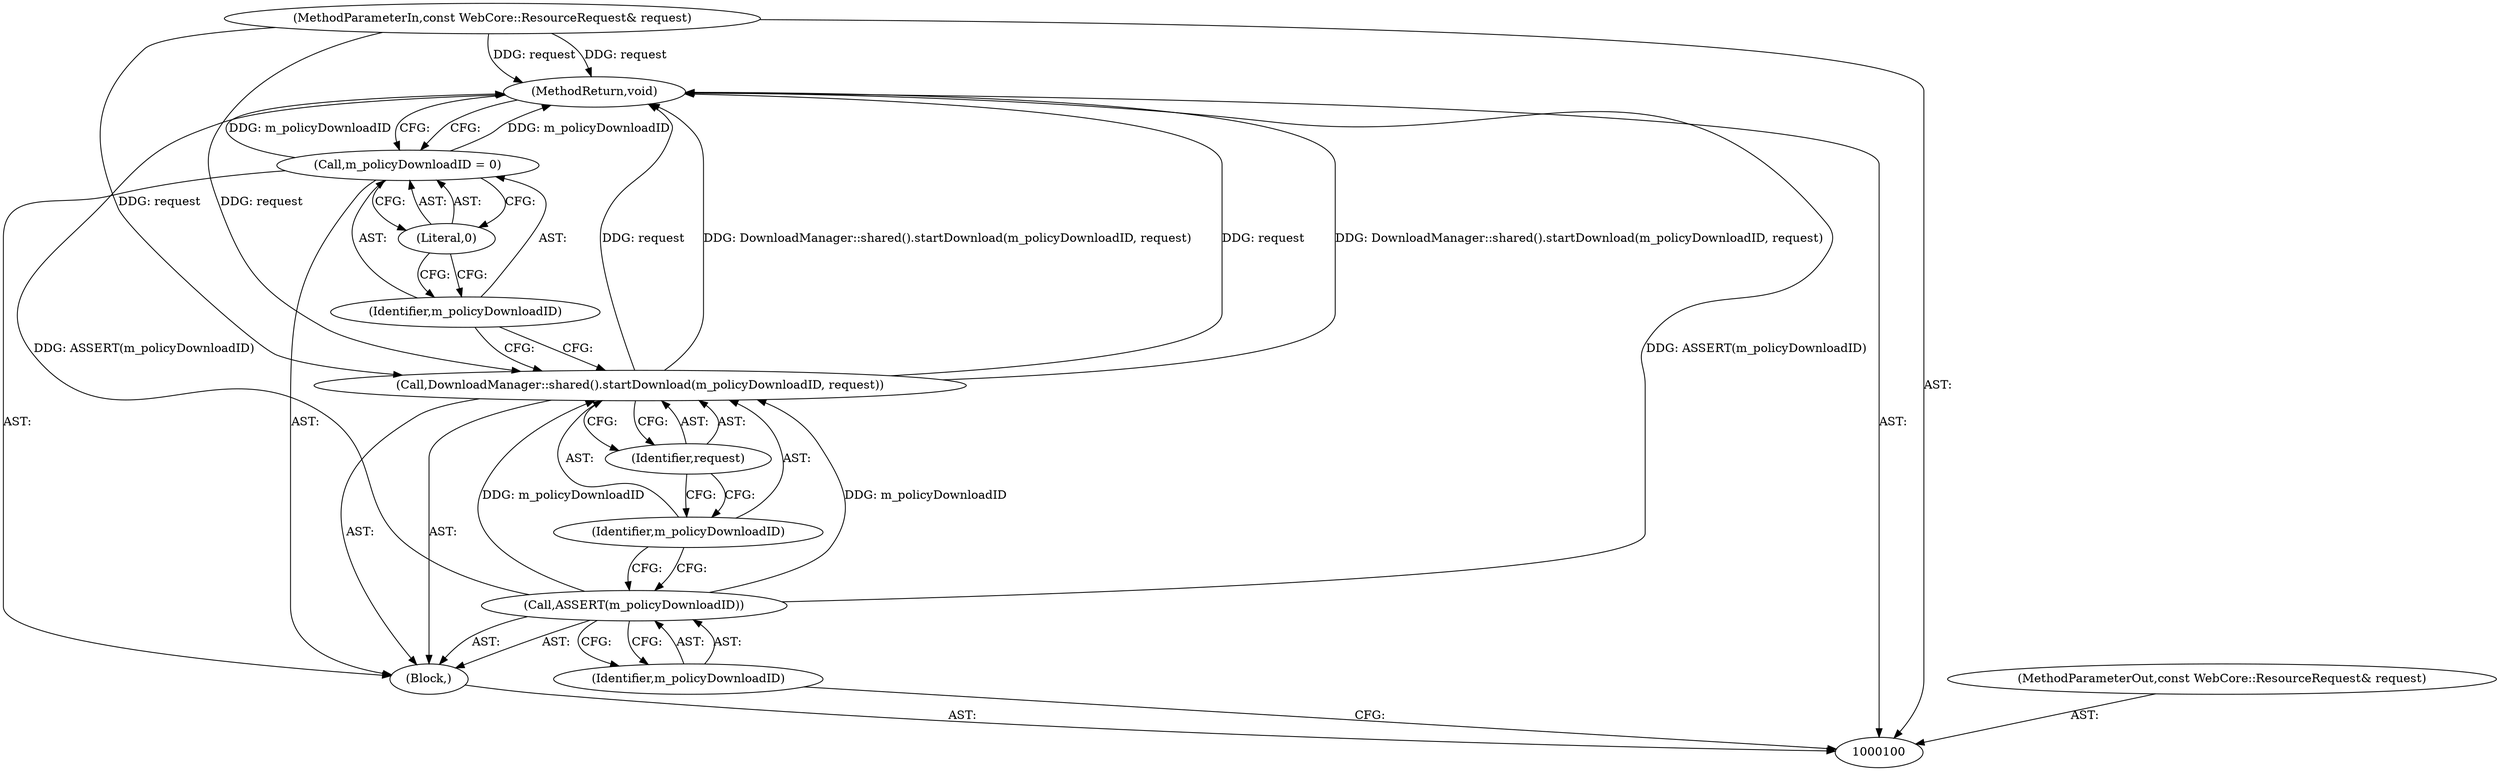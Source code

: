 digraph "1_Chrome_1797c8188e7d42f0adf6ce0e607307cd313e1d7d_1" {
"1000111" [label="(MethodReturn,void)"];
"1000101" [label="(MethodParameterIn,const WebCore::ResourceRequest& request)"];
"1000131" [label="(MethodParameterOut,const WebCore::ResourceRequest& request)"];
"1000102" [label="(Block,)"];
"1000104" [label="(Identifier,m_policyDownloadID)"];
"1000103" [label="(Call,ASSERT(m_policyDownloadID))"];
"1000105" [label="(Call,DownloadManager::shared().startDownload(m_policyDownloadID, request))"];
"1000106" [label="(Identifier,m_policyDownloadID)"];
"1000107" [label="(Identifier,request)"];
"1000110" [label="(Literal,0)"];
"1000108" [label="(Call,m_policyDownloadID = 0)"];
"1000109" [label="(Identifier,m_policyDownloadID)"];
"1000111" -> "1000100"  [label="AST: "];
"1000111" -> "1000108"  [label="CFG: "];
"1000105" -> "1000111"  [label="DDG: request"];
"1000105" -> "1000111"  [label="DDG: DownloadManager::shared().startDownload(m_policyDownloadID, request)"];
"1000103" -> "1000111"  [label="DDG: ASSERT(m_policyDownloadID)"];
"1000101" -> "1000111"  [label="DDG: request"];
"1000108" -> "1000111"  [label="DDG: m_policyDownloadID"];
"1000101" -> "1000100"  [label="AST: "];
"1000101" -> "1000111"  [label="DDG: request"];
"1000101" -> "1000105"  [label="DDG: request"];
"1000131" -> "1000100"  [label="AST: "];
"1000102" -> "1000100"  [label="AST: "];
"1000103" -> "1000102"  [label="AST: "];
"1000105" -> "1000102"  [label="AST: "];
"1000108" -> "1000102"  [label="AST: "];
"1000104" -> "1000103"  [label="AST: "];
"1000104" -> "1000100"  [label="CFG: "];
"1000103" -> "1000104"  [label="CFG: "];
"1000103" -> "1000102"  [label="AST: "];
"1000103" -> "1000104"  [label="CFG: "];
"1000104" -> "1000103"  [label="AST: "];
"1000106" -> "1000103"  [label="CFG: "];
"1000103" -> "1000111"  [label="DDG: ASSERT(m_policyDownloadID)"];
"1000103" -> "1000105"  [label="DDG: m_policyDownloadID"];
"1000105" -> "1000102"  [label="AST: "];
"1000105" -> "1000107"  [label="CFG: "];
"1000106" -> "1000105"  [label="AST: "];
"1000107" -> "1000105"  [label="AST: "];
"1000109" -> "1000105"  [label="CFG: "];
"1000105" -> "1000111"  [label="DDG: request"];
"1000105" -> "1000111"  [label="DDG: DownloadManager::shared().startDownload(m_policyDownloadID, request)"];
"1000103" -> "1000105"  [label="DDG: m_policyDownloadID"];
"1000101" -> "1000105"  [label="DDG: request"];
"1000106" -> "1000105"  [label="AST: "];
"1000106" -> "1000103"  [label="CFG: "];
"1000107" -> "1000106"  [label="CFG: "];
"1000107" -> "1000105"  [label="AST: "];
"1000107" -> "1000106"  [label="CFG: "];
"1000105" -> "1000107"  [label="CFG: "];
"1000110" -> "1000108"  [label="AST: "];
"1000110" -> "1000109"  [label="CFG: "];
"1000108" -> "1000110"  [label="CFG: "];
"1000108" -> "1000102"  [label="AST: "];
"1000108" -> "1000110"  [label="CFG: "];
"1000109" -> "1000108"  [label="AST: "];
"1000110" -> "1000108"  [label="AST: "];
"1000111" -> "1000108"  [label="CFG: "];
"1000108" -> "1000111"  [label="DDG: m_policyDownloadID"];
"1000109" -> "1000108"  [label="AST: "];
"1000109" -> "1000105"  [label="CFG: "];
"1000110" -> "1000109"  [label="CFG: "];
}
